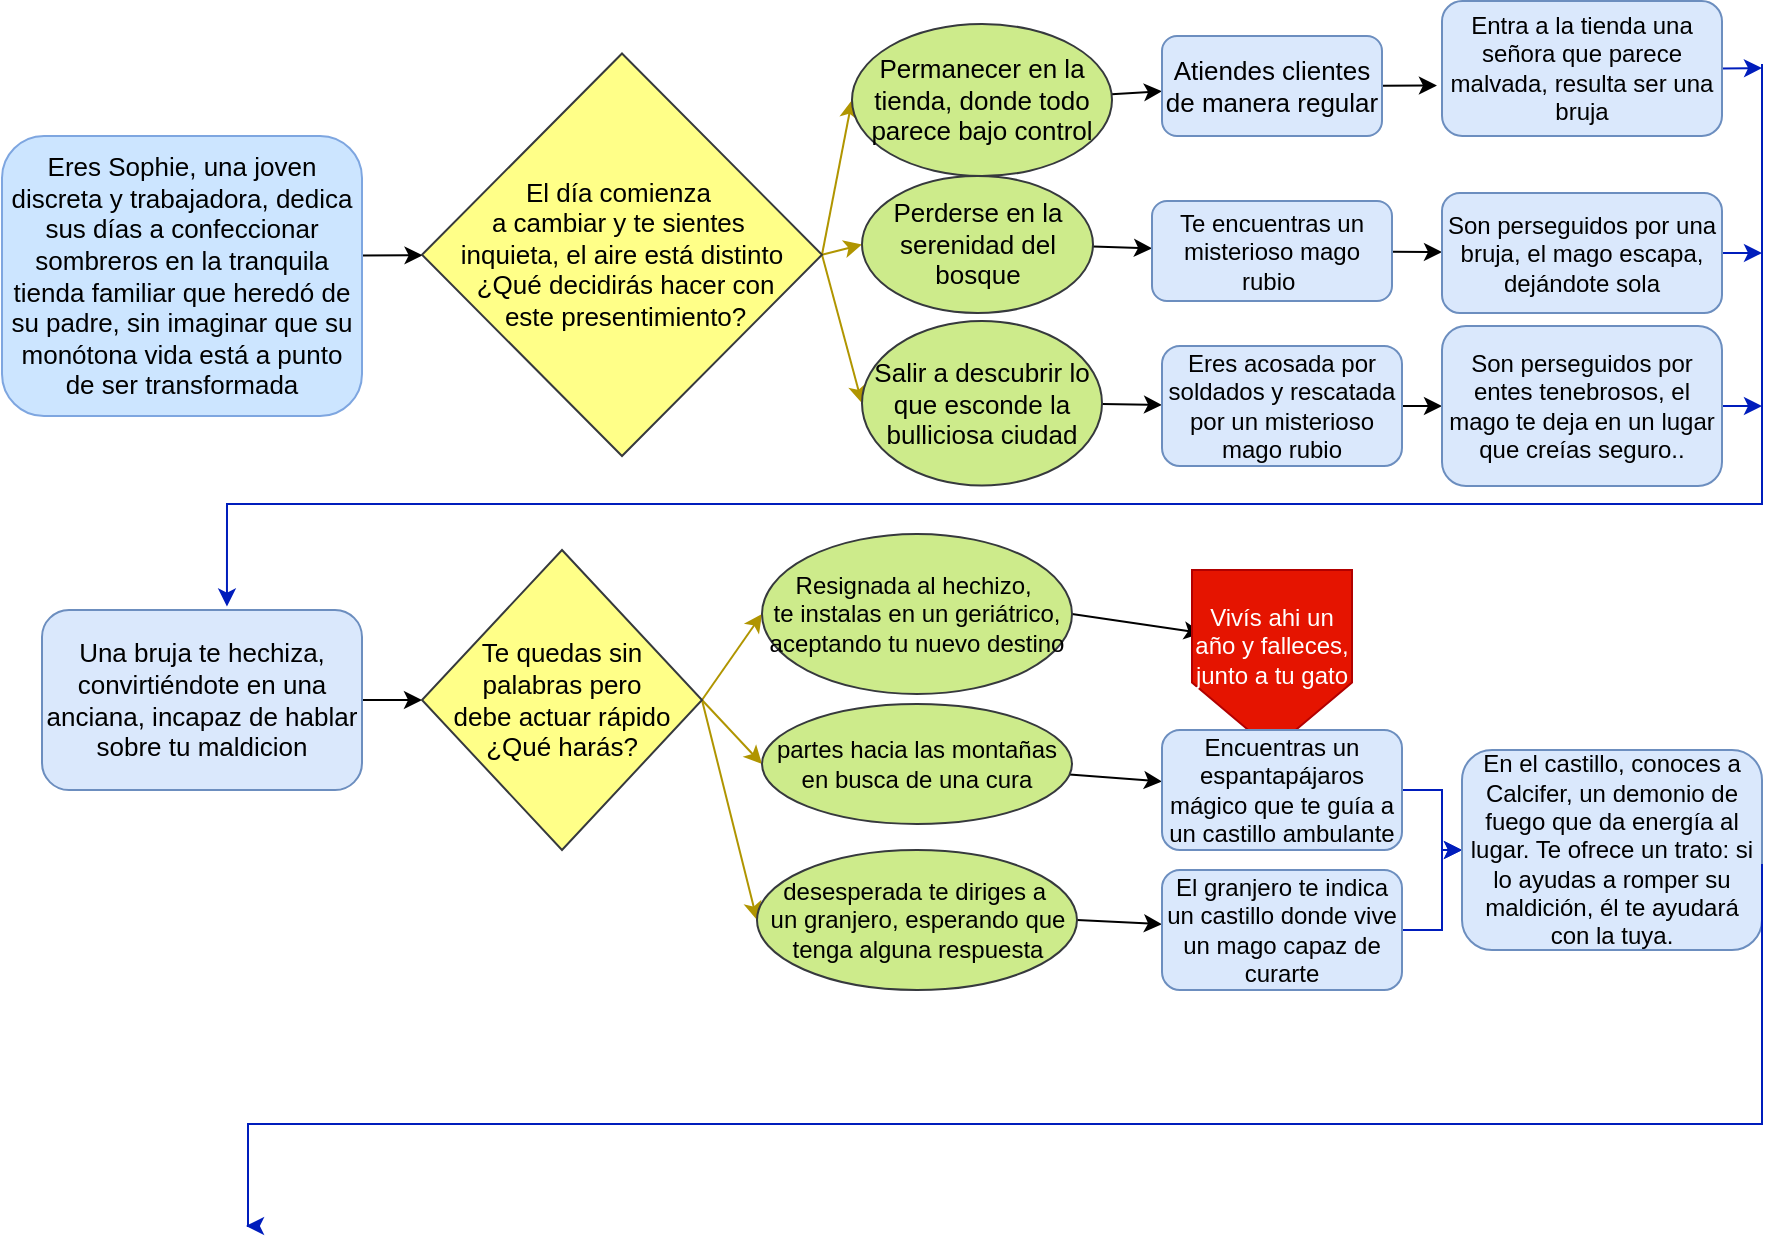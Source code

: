 <mxfile version="24.7.17">
  <diagram id="C5RBs43oDa-KdzZeNtuy" name="Page-1">
    <mxGraphModel dx="1100" dy="2143" grid="1" gridSize="10" guides="1" tooltips="1" connect="1" arrows="1" fold="1" page="1" pageScale="1" pageWidth="300" pageHeight="1600" math="0" shadow="0">
      <root>
        <mxCell id="WIyWlLk6GJQsqaUBKTNV-0" />
        <mxCell id="WIyWlLk6GJQsqaUBKTNV-1" parent="WIyWlLk6GJQsqaUBKTNV-0" />
        <mxCell id="unTZaBpB1VAai0DOxp5j-9" value="" style="rounded=0;orthogonalLoop=1;jettySize=auto;html=1;fillColor=#1ba1e2;strokeColor=#000000;" parent="WIyWlLk6GJQsqaUBKTNV-1" target="unTZaBpB1VAai0DOxp5j-1" edge="1">
          <mxGeometry relative="1" as="geometry">
            <mxPoint x="190" y="-1464.256" as="sourcePoint" />
          </mxGeometry>
        </mxCell>
        <mxCell id="WIyWlLk6GJQsqaUBKTNV-3" value="&lt;font style=&quot;font-size: 13px;&quot;&gt;Eres Sophie, una joven discreta y trabajadora, dedica sus días a confeccionar sombreros en la tranquila tienda familiar que heredó de su padre, sin imaginar que su monótona vida está a punto de ser transformada&lt;/font&gt;" style="rounded=1;whiteSpace=wrap;html=1;fontSize=12;glass=0;strokeWidth=1;shadow=0;fillColor=#cce5ff;strokeColor=#7EA6E0;" parent="WIyWlLk6GJQsqaUBKTNV-1" vertex="1">
          <mxGeometry x="10" y="-1524" width="180" height="140" as="geometry" />
        </mxCell>
        <mxCell id="unTZaBpB1VAai0DOxp5j-6" style="rounded=0;orthogonalLoop=1;jettySize=auto;html=1;exitX=1;exitY=0.5;exitDx=0;exitDy=0;entryX=0;entryY=0.5;entryDx=0;entryDy=0;fillColor=#e3c800;strokeColor=#B09500;" parent="WIyWlLk6GJQsqaUBKTNV-1" source="unTZaBpB1VAai0DOxp5j-1" target="unTZaBpB1VAai0DOxp5j-2" edge="1">
          <mxGeometry relative="1" as="geometry" />
        </mxCell>
        <mxCell id="unTZaBpB1VAai0DOxp5j-7" style="rounded=0;orthogonalLoop=1;jettySize=auto;html=1;exitX=1;exitY=0.5;exitDx=0;exitDy=0;entryX=0;entryY=0.5;entryDx=0;entryDy=0;fillColor=#e3c800;strokeColor=#B09500;" parent="WIyWlLk6GJQsqaUBKTNV-1" source="unTZaBpB1VAai0DOxp5j-1" target="unTZaBpB1VAai0DOxp5j-3" edge="1">
          <mxGeometry relative="1" as="geometry" />
        </mxCell>
        <mxCell id="qpTZinKkhhto3AtR0Ls4-20" style="rounded=0;orthogonalLoop=1;jettySize=auto;html=1;exitX=1;exitY=0.5;exitDx=0;exitDy=0;entryX=0;entryY=0.5;entryDx=0;entryDy=0;fillColor=#e3c800;strokeColor=#B09500;" edge="1" parent="WIyWlLk6GJQsqaUBKTNV-1" source="unTZaBpB1VAai0DOxp5j-1" target="unTZaBpB1VAai0DOxp5j-4">
          <mxGeometry relative="1" as="geometry" />
        </mxCell>
        <mxCell id="unTZaBpB1VAai0DOxp5j-1" value="&lt;font style=&quot;font-size: 13px;&quot;&gt;El día comienza&amp;nbsp;&lt;/font&gt;&lt;div&gt;&lt;font style=&quot;font-size: 13px;&quot;&gt;a&amp;nbsp;&lt;/font&gt;&lt;span style=&quot;font-size: 13px; background-color: initial;&quot;&gt;cambiar&lt;/span&gt;&lt;span style=&quot;font-size: 13px; background-color: initial;&quot;&gt;&amp;nbsp;y te sientes&amp;nbsp;&lt;/span&gt;&lt;div style=&quot;font-size: 13px;&quot;&gt;&lt;font style=&quot;font-size: 13px;&quot;&gt;&lt;span style=&quot;background-color: initial;&quot;&gt;inquieta, el aire está distinto&lt;/span&gt;&lt;/font&gt;&lt;/div&gt;&lt;div style=&quot;font-size: 13px;&quot;&gt;&lt;span style=&quot;background-color: initial;&quot;&gt;&amp;nbsp;¿Qué decidirás hacer&amp;nbsp;&lt;/span&gt;&lt;span style=&quot;background-color: initial;&quot;&gt;con&lt;/span&gt;&lt;/div&gt;&lt;div style=&quot;font-size: 13px;&quot;&gt;&lt;span style=&quot;background-color: initial;&quot;&gt;&amp;nbsp;este presentimiento&lt;/span&gt;&lt;span style=&quot;background-color: initial;&quot;&gt;?&lt;/span&gt;&lt;/div&gt;&lt;/div&gt;" style="rhombus;whiteSpace=wrap;html=1;fillColor=#ffff88;strokeColor=#36393d;" parent="WIyWlLk6GJQsqaUBKTNV-1" vertex="1">
          <mxGeometry x="220" y="-1565.25" width="200" height="201.25" as="geometry" />
        </mxCell>
        <mxCell id="unTZaBpB1VAai0DOxp5j-11" value="" style="rounded=0;orthogonalLoop=1;jettySize=auto;html=1;fillColor=#60a917;strokeColor=#000000;" parent="WIyWlLk6GJQsqaUBKTNV-1" source="unTZaBpB1VAai0DOxp5j-2" target="unTZaBpB1VAai0DOxp5j-10" edge="1">
          <mxGeometry relative="1" as="geometry" />
        </mxCell>
        <mxCell id="unTZaBpB1VAai0DOxp5j-2" value="&lt;font style=&quot;font-size: 13px;&quot;&gt;Permanecer en la tienda, donde todo parece bajo control&lt;/font&gt;" style="ellipse;whiteSpace=wrap;html=1;fillColor=#cdeb8b;strokeColor=#36393d;" parent="WIyWlLk6GJQsqaUBKTNV-1" vertex="1">
          <mxGeometry x="435" y="-1580" width="130" height="76" as="geometry" />
        </mxCell>
        <mxCell id="unTZaBpB1VAai0DOxp5j-13" value="" style="rounded=0;orthogonalLoop=1;jettySize=auto;html=1;fillColor=#60a917;strokeColor=#000000;" parent="WIyWlLk6GJQsqaUBKTNV-1" source="unTZaBpB1VAai0DOxp5j-3" target="unTZaBpB1VAai0DOxp5j-12" edge="1">
          <mxGeometry relative="1" as="geometry" />
        </mxCell>
        <mxCell id="unTZaBpB1VAai0DOxp5j-3" value="&lt;font style=&quot;font-size: 13px;&quot;&gt;Perderse en la serenidad del bosque&lt;/font&gt;" style="ellipse;whiteSpace=wrap;html=1;fillColor=#cdeb8b;strokeColor=#36393d;" parent="WIyWlLk6GJQsqaUBKTNV-1" vertex="1">
          <mxGeometry x="440" y="-1504" width="115.5" height="68.5" as="geometry" />
        </mxCell>
        <mxCell id="unTZaBpB1VAai0DOxp5j-15" value="" style="rounded=0;orthogonalLoop=1;jettySize=auto;html=1;fillColor=#60a917;strokeColor=#000000;" parent="WIyWlLk6GJQsqaUBKTNV-1" source="unTZaBpB1VAai0DOxp5j-4" target="unTZaBpB1VAai0DOxp5j-14" edge="1">
          <mxGeometry relative="1" as="geometry" />
        </mxCell>
        <mxCell id="unTZaBpB1VAai0DOxp5j-4" value="&lt;font style=&quot;font-size: 13px;&quot;&gt;Salir a descubrir lo que esconde la bulliciosa ciudad&lt;/font&gt;" style="ellipse;whiteSpace=wrap;html=1;fillColor=#cdeb8b;strokeColor=#36393d;" parent="WIyWlLk6GJQsqaUBKTNV-1" vertex="1">
          <mxGeometry x="440" y="-1431.5" width="120" height="82.25" as="geometry" />
        </mxCell>
        <mxCell id="qpTZinKkhhto3AtR0Ls4-1" value="" style="rounded=0;orthogonalLoop=1;jettySize=auto;html=1;entryX=-0.018;entryY=0.626;entryDx=0;entryDy=0;entryPerimeter=0;" edge="1" parent="WIyWlLk6GJQsqaUBKTNV-1" source="unTZaBpB1VAai0DOxp5j-10" target="qpTZinKkhhto3AtR0Ls4-0">
          <mxGeometry relative="1" as="geometry">
            <mxPoint x="710" y="-1549" as="targetPoint" />
          </mxGeometry>
        </mxCell>
        <mxCell id="unTZaBpB1VAai0DOxp5j-10" value="&lt;font style=&quot;font-size: 13px;&quot;&gt;Atiendes clientes de manera regular&lt;/font&gt;" style="rounded=1;whiteSpace=wrap;html=1;fillColor=#dae8fc;strokeColor=#6c8ebf;" parent="WIyWlLk6GJQsqaUBKTNV-1" vertex="1">
          <mxGeometry x="590" y="-1574" width="110" height="50" as="geometry" />
        </mxCell>
        <mxCell id="qpTZinKkhhto3AtR0Ls4-6" value="" style="rounded=0;orthogonalLoop=1;jettySize=auto;html=1;" edge="1" parent="WIyWlLk6GJQsqaUBKTNV-1" source="unTZaBpB1VAai0DOxp5j-12" target="qpTZinKkhhto3AtR0Ls4-5">
          <mxGeometry relative="1" as="geometry" />
        </mxCell>
        <mxCell id="unTZaBpB1VAai0DOxp5j-12" value="Te encuentras un misterioso mago rubio&amp;nbsp;" style="rounded=1;whiteSpace=wrap;html=1;fillColor=#dae8fc;strokeColor=#6c8ebf;" parent="WIyWlLk6GJQsqaUBKTNV-1" vertex="1">
          <mxGeometry x="585" y="-1491.5" width="120" height="50" as="geometry" />
        </mxCell>
        <mxCell id="qpTZinKkhhto3AtR0Ls4-9" value="" style="rounded=0;orthogonalLoop=1;jettySize=auto;html=1;" edge="1" parent="WIyWlLk6GJQsqaUBKTNV-1" source="unTZaBpB1VAai0DOxp5j-14">
          <mxGeometry relative="1" as="geometry">
            <mxPoint x="652" y="-1386.059" as="targetPoint" />
          </mxGeometry>
        </mxCell>
        <mxCell id="qpTZinKkhhto3AtR0Ls4-21" style="rounded=0;orthogonalLoop=1;jettySize=auto;html=1;exitX=1;exitY=0.5;exitDx=0;exitDy=0;entryX=0;entryY=0.5;entryDx=0;entryDy=0;" edge="1" parent="WIyWlLk6GJQsqaUBKTNV-1" source="unTZaBpB1VAai0DOxp5j-14" target="qpTZinKkhhto3AtR0Ls4-8">
          <mxGeometry relative="1" as="geometry" />
        </mxCell>
        <mxCell id="unTZaBpB1VAai0DOxp5j-14" value="Eres acosada por soldados y rescatada por un misterioso mago rubio" style="rounded=1;whiteSpace=wrap;html=1;fillColor=#dae8fc;strokeColor=#6c8ebf;" parent="WIyWlLk6GJQsqaUBKTNV-1" vertex="1">
          <mxGeometry x="590" y="-1419" width="120" height="60" as="geometry" />
        </mxCell>
        <mxCell id="qpTZinKkhhto3AtR0Ls4-12" style="edgeStyle=orthogonalEdgeStyle;rounded=0;orthogonalLoop=1;jettySize=auto;html=1;entryX=0.578;entryY=-0.019;entryDx=0;entryDy=0;fillColor=#0050ef;strokeColor=#001DBC;entryPerimeter=0;" edge="1" parent="WIyWlLk6GJQsqaUBKTNV-1" target="qpTZinKkhhto3AtR0Ls4-10">
          <mxGeometry relative="1" as="geometry">
            <mxPoint x="140.08" y="-1323.73" as="targetPoint" />
            <mxPoint x="890" y="-1560" as="sourcePoint" />
            <Array as="points">
              <mxPoint x="890" y="-1340" />
              <mxPoint x="122" y="-1340" />
            </Array>
          </mxGeometry>
        </mxCell>
        <mxCell id="qpTZinKkhhto3AtR0Ls4-115" style="rounded=0;orthogonalLoop=1;jettySize=auto;html=1;exitX=1;exitY=0.5;exitDx=0;exitDy=0;fillColor=#0050ef;strokeColor=#001DBC;" edge="1" parent="WIyWlLk6GJQsqaUBKTNV-1" source="qpTZinKkhhto3AtR0Ls4-0">
          <mxGeometry relative="1" as="geometry">
            <mxPoint x="890" y="-1558" as="targetPoint" />
          </mxGeometry>
        </mxCell>
        <mxCell id="qpTZinKkhhto3AtR0Ls4-0" value="Entra a la tienda una señora que parece malvada, resulta ser una bruja" style="whiteSpace=wrap;html=1;rounded=1;fillColor=#dae8fc;strokeColor=#6c8ebf;" vertex="1" parent="WIyWlLk6GJQsqaUBKTNV-1">
          <mxGeometry x="730" y="-1591.5" width="140" height="67.5" as="geometry" />
        </mxCell>
        <mxCell id="qpTZinKkhhto3AtR0Ls4-13" style="rounded=0;orthogonalLoop=1;jettySize=auto;html=1;fillColor=#6a00ff;strokeColor=#3700CC;" edge="1" parent="WIyWlLk6GJQsqaUBKTNV-1" source="qpTZinKkhhto3AtR0Ls4-5">
          <mxGeometry relative="1" as="geometry">
            <mxPoint x="810" y="-1464" as="targetPoint" />
          </mxGeometry>
        </mxCell>
        <mxCell id="qpTZinKkhhto3AtR0Ls4-116" style="edgeStyle=orthogonalEdgeStyle;rounded=0;orthogonalLoop=1;jettySize=auto;html=1;exitX=1;exitY=0.5;exitDx=0;exitDy=0;fillColor=#0050ef;strokeColor=#001DBC;" edge="1" parent="WIyWlLk6GJQsqaUBKTNV-1" source="qpTZinKkhhto3AtR0Ls4-5">
          <mxGeometry relative="1" as="geometry">
            <mxPoint x="890" y="-1465.583" as="targetPoint" />
          </mxGeometry>
        </mxCell>
        <mxCell id="qpTZinKkhhto3AtR0Ls4-5" value="Son perseguidos por una bruja, el mago escapa, dejándote sola" style="rounded=1;whiteSpace=wrap;html=1;fillColor=#dae8fc;strokeColor=#6c8ebf;" vertex="1" parent="WIyWlLk6GJQsqaUBKTNV-1">
          <mxGeometry x="730" y="-1495.5" width="140" height="60" as="geometry" />
        </mxCell>
        <mxCell id="qpTZinKkhhto3AtR0Ls4-118" style="edgeStyle=orthogonalEdgeStyle;rounded=0;orthogonalLoop=1;jettySize=auto;html=1;fillColor=#0050ef;strokeColor=#001DBC;" edge="1" parent="WIyWlLk6GJQsqaUBKTNV-1" source="qpTZinKkhhto3AtR0Ls4-8">
          <mxGeometry relative="1" as="geometry">
            <mxPoint x="890" y="-1389" as="targetPoint" />
          </mxGeometry>
        </mxCell>
        <mxCell id="qpTZinKkhhto3AtR0Ls4-8" value="Son perseguidos por entes tenebrosos, el mago te deja en un lugar  que creías seguro.." style="rounded=1;whiteSpace=wrap;html=1;fillColor=#dae8fc;strokeColor=#6c8ebf;" vertex="1" parent="WIyWlLk6GJQsqaUBKTNV-1">
          <mxGeometry x="730" y="-1429" width="140" height="80" as="geometry" />
        </mxCell>
        <mxCell id="qpTZinKkhhto3AtR0Ls4-18" style="rounded=0;orthogonalLoop=1;jettySize=auto;html=1;exitX=1;exitY=0.5;exitDx=0;exitDy=0;entryX=0;entryY=0.5;entryDx=0;entryDy=0;" edge="1" parent="WIyWlLk6GJQsqaUBKTNV-1" source="qpTZinKkhhto3AtR0Ls4-10" target="qpTZinKkhhto3AtR0Ls4-17">
          <mxGeometry relative="1" as="geometry">
            <mxPoint x="230" y="-1242" as="targetPoint" />
          </mxGeometry>
        </mxCell>
        <mxCell id="qpTZinKkhhto3AtR0Ls4-10" value="&lt;font style=&quot;font-size: 13px;&quot;&gt;Una bruja te hechiza, convirtiéndote en una anciana, incapaz de hablar sobre tu maldicion&lt;/font&gt;" style="rounded=1;whiteSpace=wrap;html=1;fillColor=#dae8fc;strokeColor=#6c8ebf;" vertex="1" parent="WIyWlLk6GJQsqaUBKTNV-1">
          <mxGeometry x="30" y="-1287" width="160" height="90" as="geometry" />
        </mxCell>
        <mxCell id="qpTZinKkhhto3AtR0Ls4-120" value="" style="rounded=0;orthogonalLoop=1;jettySize=auto;html=1;fillColor=#e3c800;strokeColor=#B09500;exitX=1;exitY=0.5;exitDx=0;exitDy=0;entryX=0;entryY=0.5;entryDx=0;entryDy=0;" edge="1" parent="WIyWlLk6GJQsqaUBKTNV-1" source="qpTZinKkhhto3AtR0Ls4-17" target="qpTZinKkhhto3AtR0Ls4-119">
          <mxGeometry relative="1" as="geometry">
            <mxPoint x="370" y="-1242" as="sourcePoint" />
            <mxPoint x="400.5" y="-1277" as="targetPoint" />
          </mxGeometry>
        </mxCell>
        <mxCell id="qpTZinKkhhto3AtR0Ls4-123" style="rounded=0;orthogonalLoop=1;jettySize=auto;html=1;exitX=1;exitY=0.5;exitDx=0;exitDy=0;entryX=0;entryY=0.5;entryDx=0;entryDy=0;fillColor=#e3c800;strokeColor=#B09500;" edge="1" parent="WIyWlLk6GJQsqaUBKTNV-1" source="qpTZinKkhhto3AtR0Ls4-17" target="qpTZinKkhhto3AtR0Ls4-122">
          <mxGeometry relative="1" as="geometry">
            <mxPoint x="370" y="-1242" as="sourcePoint" />
          </mxGeometry>
        </mxCell>
        <mxCell id="qpTZinKkhhto3AtR0Ls4-125" style="rounded=0;orthogonalLoop=1;jettySize=auto;html=1;exitX=1;exitY=0.5;exitDx=0;exitDy=0;entryX=0;entryY=0.5;entryDx=0;entryDy=0;fillColor=#e3c800;strokeColor=#B09500;" edge="1" parent="WIyWlLk6GJQsqaUBKTNV-1" source="qpTZinKkhhto3AtR0Ls4-17" target="qpTZinKkhhto3AtR0Ls4-124">
          <mxGeometry relative="1" as="geometry">
            <mxPoint x="370" y="-1242" as="sourcePoint" />
          </mxGeometry>
        </mxCell>
        <mxCell id="qpTZinKkhhto3AtR0Ls4-17" value="&lt;span style=&quot;font-size: 13px;&quot;&gt;Te&amp;nbsp;&lt;/span&gt;&lt;span style=&quot;background-color: initial; font-size: 13px;&quot;&gt;quedas&amp;nbsp;&lt;/span&gt;&lt;span style=&quot;background-color: initial; font-size: 13px;&quot;&gt;sin&lt;/span&gt;&lt;div&gt;&lt;span style=&quot;font-size: 13px; background-color: initial;&quot;&gt;&amp;nbsp;palabras pero&amp;nbsp;&lt;/span&gt;&lt;div&gt;&lt;div&gt;&lt;span style=&quot;font-size: 13px;&quot;&gt;debe actuar rápido ¿Qué harás?&lt;/span&gt;&lt;/div&gt;&lt;/div&gt;&lt;/div&gt;" style="rhombus;whiteSpace=wrap;html=1;fillColor=#ffff88;strokeColor=#36393d;" vertex="1" parent="WIyWlLk6GJQsqaUBKTNV-1">
          <mxGeometry x="220" y="-1317" width="140" height="150" as="geometry" />
        </mxCell>
        <mxCell id="qpTZinKkhhto3AtR0Ls4-127" style="rounded=0;orthogonalLoop=1;jettySize=auto;html=1;exitX=1;exitY=0.5;exitDx=0;exitDy=0;entryX=0.063;entryY=0.35;entryDx=0;entryDy=0;entryPerimeter=0;" edge="1" parent="WIyWlLk6GJQsqaUBKTNV-1" source="qpTZinKkhhto3AtR0Ls4-119" target="qpTZinKkhhto3AtR0Ls4-126">
          <mxGeometry relative="1" as="geometry">
            <mxPoint x="590" y="-1277" as="targetPoint" />
            <mxPoint x="555.5" y="-1277" as="sourcePoint" />
          </mxGeometry>
        </mxCell>
        <mxCell id="qpTZinKkhhto3AtR0Ls4-119" value="Resignada al hechizo,&amp;nbsp;&lt;div&gt;te instalas en un geriátrico, aceptando tu nuevo destino&lt;/div&gt;" style="ellipse;whiteSpace=wrap;html=1;fillColor=#cdeb8b;strokeColor=#36393d;" vertex="1" parent="WIyWlLk6GJQsqaUBKTNV-1">
          <mxGeometry x="390" y="-1325" width="155" height="80" as="geometry" />
        </mxCell>
        <mxCell id="qpTZinKkhhto3AtR0Ls4-135" value="" style="rounded=0;orthogonalLoop=1;jettySize=auto;html=1;" edge="1" parent="WIyWlLk6GJQsqaUBKTNV-1" source="qpTZinKkhhto3AtR0Ls4-122" target="qpTZinKkhhto3AtR0Ls4-131">
          <mxGeometry relative="1" as="geometry" />
        </mxCell>
        <mxCell id="qpTZinKkhhto3AtR0Ls4-122" value="partes hacia las montañas en busca de una cura" style="ellipse;whiteSpace=wrap;html=1;fillColor=#cdeb8b;strokeColor=#36393d;" vertex="1" parent="WIyWlLk6GJQsqaUBKTNV-1">
          <mxGeometry x="390" y="-1240" width="155" height="60" as="geometry" />
        </mxCell>
        <mxCell id="qpTZinKkhhto3AtR0Ls4-137" style="rounded=0;orthogonalLoop=1;jettySize=auto;html=1;exitX=1;exitY=0.5;exitDx=0;exitDy=0;" edge="1" parent="WIyWlLk6GJQsqaUBKTNV-1" source="qpTZinKkhhto3AtR0Ls4-124" target="qpTZinKkhhto3AtR0Ls4-136">
          <mxGeometry relative="1" as="geometry" />
        </mxCell>
        <mxCell id="qpTZinKkhhto3AtR0Ls4-124" value="desesperada te diriges a&amp;nbsp;&lt;div&gt;un granjero, esperando que tenga alguna respuesta&lt;/div&gt;" style="ellipse;whiteSpace=wrap;html=1;fillColor=#cdeb8b;strokeColor=#36393d;" vertex="1" parent="WIyWlLk6GJQsqaUBKTNV-1">
          <mxGeometry x="387.5" y="-1167" width="160" height="70" as="geometry" />
        </mxCell>
        <mxCell id="qpTZinKkhhto3AtR0Ls4-126" value="&lt;div&gt;&lt;span style=&quot;background-color: initial;&quot;&gt;Vivís&lt;/span&gt;&lt;span style=&quot;background-color: initial;&quot; class=&quot;ql-cursor&quot;&gt;﻿&lt;/span&gt;&lt;span style=&quot;background-color: initial;&quot;&gt; ahi un año y falleces, junto a tu gato&lt;/span&gt;&lt;br&gt;&lt;/div&gt;&lt;div&gt;&lt;br&gt;&lt;/div&gt;" style="shape=offPageConnector;whiteSpace=wrap;html=1;fillColor=#e51400;fontColor=#ffffff;strokeColor=#B20000;" vertex="1" parent="WIyWlLk6GJQsqaUBKTNV-1">
          <mxGeometry x="605" y="-1307" width="80" height="90" as="geometry" />
        </mxCell>
        <mxCell id="qpTZinKkhhto3AtR0Ls4-139" style="edgeStyle=orthogonalEdgeStyle;rounded=0;orthogonalLoop=1;jettySize=auto;html=1;entryX=0;entryY=0.5;entryDx=0;entryDy=0;fillColor=#0050ef;strokeColor=#001DBC;" edge="1" parent="WIyWlLk6GJQsqaUBKTNV-1" source="qpTZinKkhhto3AtR0Ls4-131" target="qpTZinKkhhto3AtR0Ls4-138">
          <mxGeometry relative="1" as="geometry">
            <Array as="points">
              <mxPoint x="730" y="-1197" />
              <mxPoint x="730" y="-1167" />
            </Array>
          </mxGeometry>
        </mxCell>
        <mxCell id="qpTZinKkhhto3AtR0Ls4-131" value="Encuentras un espantapájaros mágico que te guía a un castillo ambulante" style="rounded=1;whiteSpace=wrap;html=1;fillColor=#dae8fc;strokeColor=#6c8ebf;" vertex="1" parent="WIyWlLk6GJQsqaUBKTNV-1">
          <mxGeometry x="590" y="-1227" width="120" height="60" as="geometry" />
        </mxCell>
        <mxCell id="qpTZinKkhhto3AtR0Ls4-140" style="edgeStyle=orthogonalEdgeStyle;rounded=0;orthogonalLoop=1;jettySize=auto;html=1;entryX=0;entryY=0.5;entryDx=0;entryDy=0;fillColor=#0050ef;strokeColor=#001DBC;" edge="1" parent="WIyWlLk6GJQsqaUBKTNV-1" source="qpTZinKkhhto3AtR0Ls4-136" target="qpTZinKkhhto3AtR0Ls4-138">
          <mxGeometry relative="1" as="geometry" />
        </mxCell>
        <mxCell id="qpTZinKkhhto3AtR0Ls4-136" value="El granjero te indica un castillo donde vive un mago capaz de curarte" style="rounded=1;whiteSpace=wrap;html=1;fillColor=#dae8fc;strokeColor=#6c8ebf;" vertex="1" parent="WIyWlLk6GJQsqaUBKTNV-1">
          <mxGeometry x="590" y="-1157" width="120" height="60" as="geometry" />
        </mxCell>
        <mxCell id="qpTZinKkhhto3AtR0Ls4-138" value="En el castillo, conoces a Calcifer, un demonio de fuego que da energía al lugar. Te ofrece un trato: si lo ayudas a romper su maldición, él te ayudará con la tuya." style="rounded=1;whiteSpace=wrap;html=1;fillColor=#dae8fc;strokeColor=#6c8ebf;" vertex="1" parent="WIyWlLk6GJQsqaUBKTNV-1">
          <mxGeometry x="740" y="-1217" width="150" height="100" as="geometry" />
        </mxCell>
        <mxCell id="qpTZinKkhhto3AtR0Ls4-141" style="edgeStyle=orthogonalEdgeStyle;rounded=0;orthogonalLoop=1;jettySize=auto;html=1;entryX=0.578;entryY=-0.019;entryDx=0;entryDy=0;fillColor=#0050ef;strokeColor=#001DBC;entryPerimeter=0;" edge="1" parent="WIyWlLk6GJQsqaUBKTNV-1">
          <mxGeometry relative="1" as="geometry">
            <mxPoint x="132" y="-979" as="targetPoint" />
            <mxPoint x="890" y="-1160" as="sourcePoint" />
            <Array as="points">
              <mxPoint x="890" y="-1030" />
              <mxPoint x="133" y="-1030" />
            </Array>
          </mxGeometry>
        </mxCell>
      </root>
    </mxGraphModel>
  </diagram>
</mxfile>
